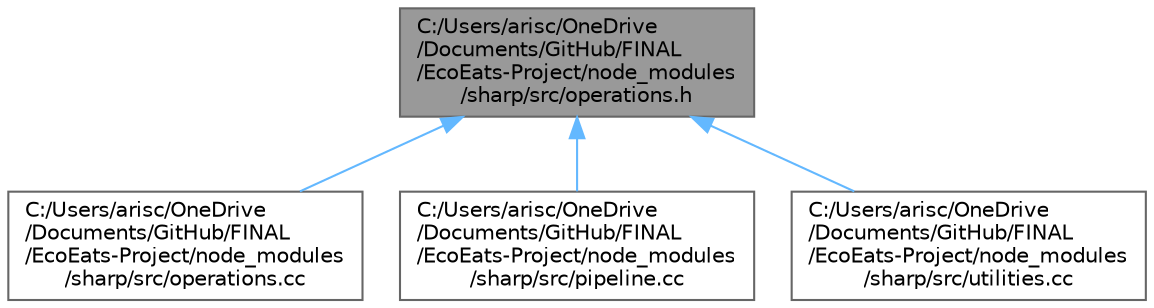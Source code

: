 digraph "C:/Users/arisc/OneDrive/Documents/GitHub/FINAL/EcoEats-Project/node_modules/sharp/src/operations.h"
{
 // LATEX_PDF_SIZE
  bgcolor="transparent";
  edge [fontname=Helvetica,fontsize=10,labelfontname=Helvetica,labelfontsize=10];
  node [fontname=Helvetica,fontsize=10,shape=box,height=0.2,width=0.4];
  Node1 [id="Node000001",label="C:/Users/arisc/OneDrive\l/Documents/GitHub/FINAL\l/EcoEats-Project/node_modules\l/sharp/src/operations.h",height=0.2,width=0.4,color="gray40", fillcolor="grey60", style="filled", fontcolor="black",tooltip=" "];
  Node1 -> Node2 [id="edge1_Node000001_Node000002",dir="back",color="steelblue1",style="solid",tooltip=" "];
  Node2 [id="Node000002",label="C:/Users/arisc/OneDrive\l/Documents/GitHub/FINAL\l/EcoEats-Project/node_modules\l/sharp/src/operations.cc",height=0.2,width=0.4,color="grey40", fillcolor="white", style="filled",URL="$operations_8cc.html",tooltip=" "];
  Node1 -> Node3 [id="edge2_Node000001_Node000003",dir="back",color="steelblue1",style="solid",tooltip=" "];
  Node3 [id="Node000003",label="C:/Users/arisc/OneDrive\l/Documents/GitHub/FINAL\l/EcoEats-Project/node_modules\l/sharp/src/pipeline.cc",height=0.2,width=0.4,color="grey40", fillcolor="white", style="filled",URL="$pipeline_8cc.html",tooltip=" "];
  Node1 -> Node4 [id="edge3_Node000001_Node000004",dir="back",color="steelblue1",style="solid",tooltip=" "];
  Node4 [id="Node000004",label="C:/Users/arisc/OneDrive\l/Documents/GitHub/FINAL\l/EcoEats-Project/node_modules\l/sharp/src/utilities.cc",height=0.2,width=0.4,color="grey40", fillcolor="white", style="filled",URL="$utilities_8cc.html",tooltip=" "];
}

